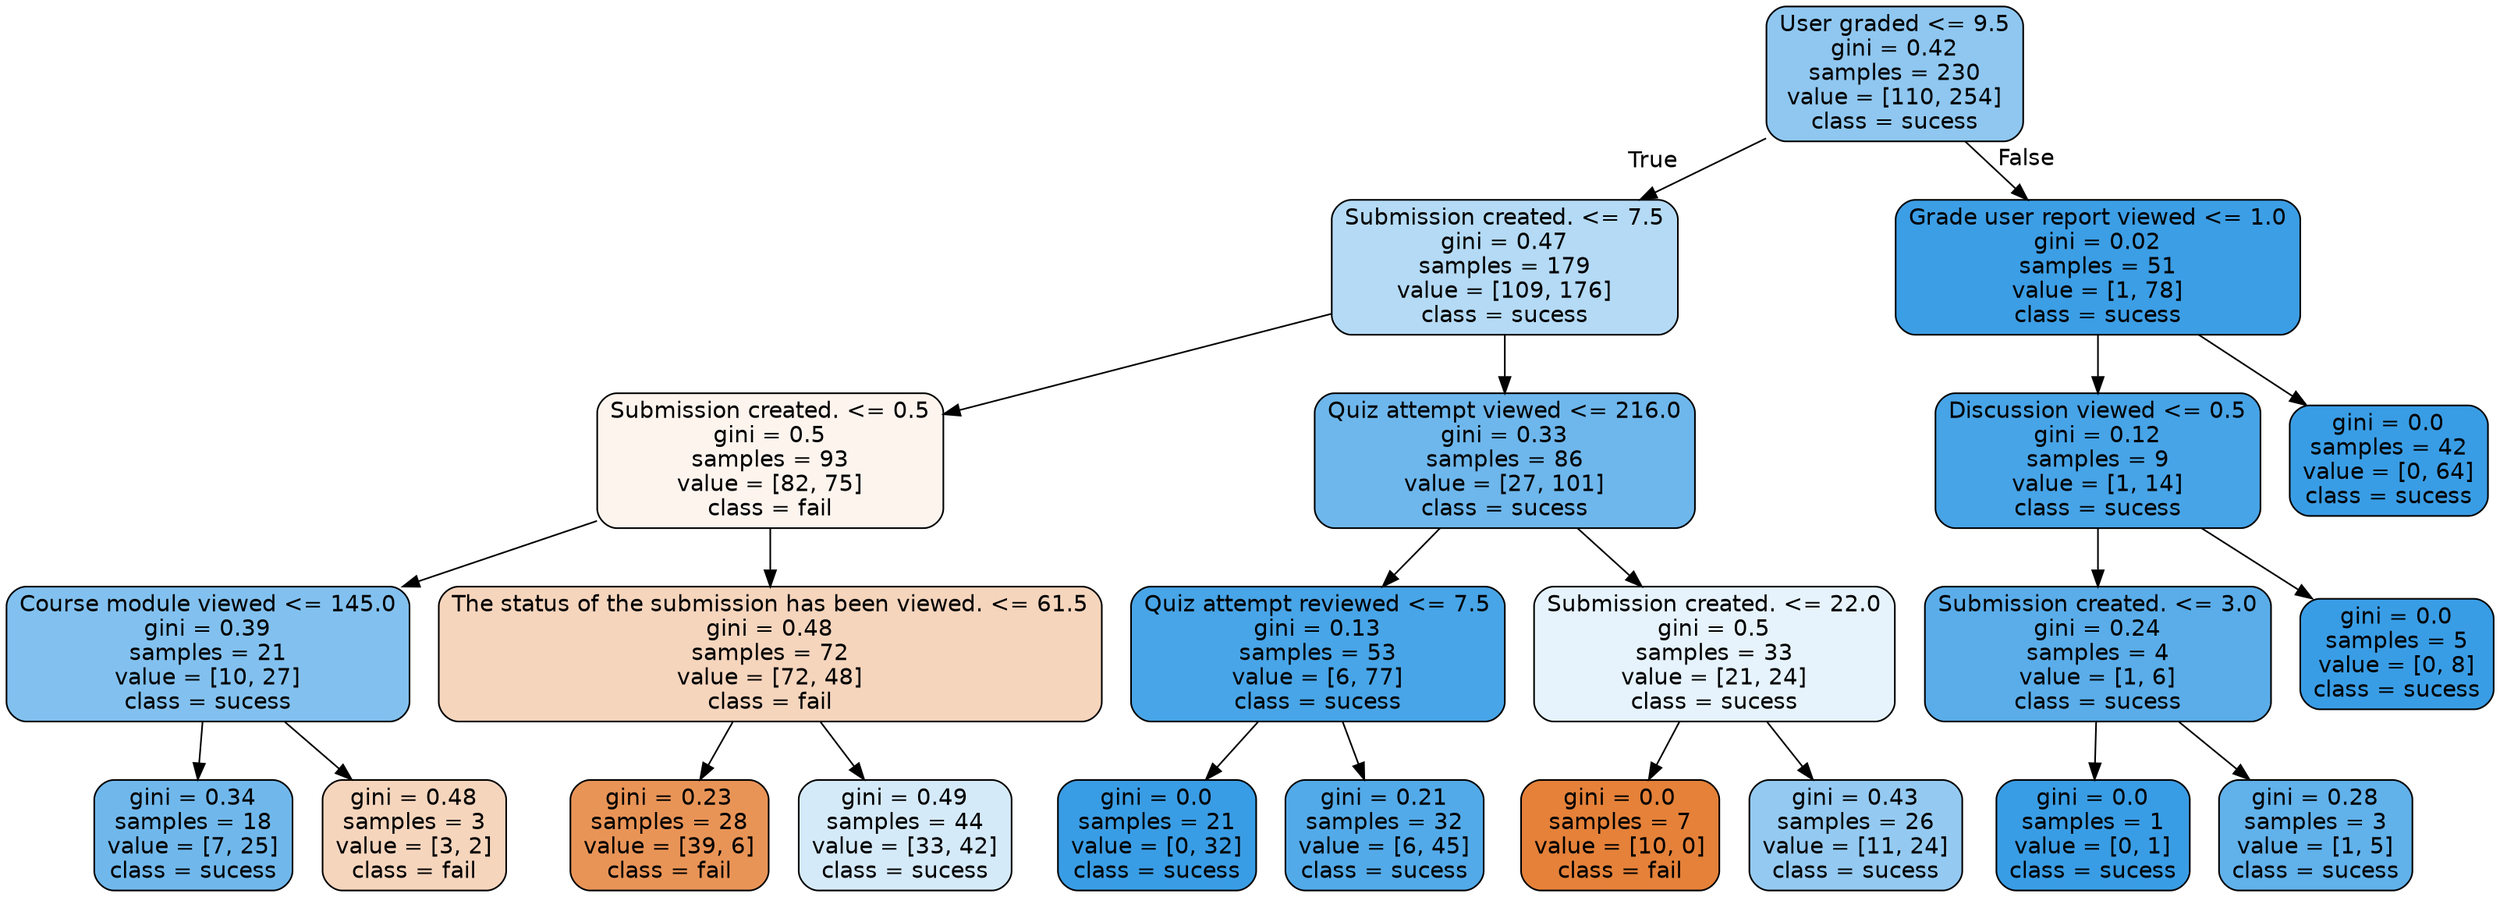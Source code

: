 digraph Tree {
node [shape=box, style="filled, rounded", color="black", fontname=helvetica] ;
edge [fontname=helvetica] ;
0 [label="User graded <= 9.5\ngini = 0.42\nsamples = 230\nvalue = [110, 254]\nclass = sucess", fillcolor="#8fc7f0"] ;
1 [label="Submission created. <= 7.5\ngini = 0.47\nsamples = 179\nvalue = [109, 176]\nclass = sucess", fillcolor="#b4daf5"] ;
0 -> 1 [labeldistance=2.5, labelangle=45, headlabel="True"] ;
2 [label="Submission created. <= 0.5\ngini = 0.5\nsamples = 93\nvalue = [82, 75]\nclass = fail", fillcolor="#fdf4ee"] ;
1 -> 2 ;
3 [label="Course module viewed <= 145.0\ngini = 0.39\nsamples = 21\nvalue = [10, 27]\nclass = sucess", fillcolor="#82c1ef"] ;
2 -> 3 ;
4 [label="gini = 0.34\nsamples = 18\nvalue = [7, 25]\nclass = sucess", fillcolor="#70b8ec"] ;
3 -> 4 ;
5 [label="gini = 0.48\nsamples = 3\nvalue = [3, 2]\nclass = fail", fillcolor="#f6d5bd"] ;
3 -> 5 ;
6 [label="The status of the submission has been viewed. <= 61.5\ngini = 0.48\nsamples = 72\nvalue = [72, 48]\nclass = fail", fillcolor="#f6d5bd"] ;
2 -> 6 ;
7 [label="gini = 0.23\nsamples = 28\nvalue = [39, 6]\nclass = fail", fillcolor="#e99457"] ;
6 -> 7 ;
8 [label="gini = 0.49\nsamples = 44\nvalue = [33, 42]\nclass = sucess", fillcolor="#d5eaf9"] ;
6 -> 8 ;
9 [label="Quiz attempt viewed <= 216.0\ngini = 0.33\nsamples = 86\nvalue = [27, 101]\nclass = sucess", fillcolor="#6eb7ec"] ;
1 -> 9 ;
10 [label="Quiz attempt reviewed <= 7.5\ngini = 0.13\nsamples = 53\nvalue = [6, 77]\nclass = sucess", fillcolor="#48a5e7"] ;
9 -> 10 ;
11 [label="gini = 0.0\nsamples = 21\nvalue = [0, 32]\nclass = sucess", fillcolor="#399de5"] ;
10 -> 11 ;
12 [label="gini = 0.21\nsamples = 32\nvalue = [6, 45]\nclass = sucess", fillcolor="#53aae8"] ;
10 -> 12 ;
13 [label="Submission created. <= 22.0\ngini = 0.5\nsamples = 33\nvalue = [21, 24]\nclass = sucess", fillcolor="#e6f3fc"] ;
9 -> 13 ;
14 [label="gini = 0.0\nsamples = 7\nvalue = [10, 0]\nclass = fail", fillcolor="#e58139"] ;
13 -> 14 ;
15 [label="gini = 0.43\nsamples = 26\nvalue = [11, 24]\nclass = sucess", fillcolor="#94caf1"] ;
13 -> 15 ;
16 [label="Grade user report viewed <= 1.0\ngini = 0.02\nsamples = 51\nvalue = [1, 78]\nclass = sucess", fillcolor="#3c9ee5"] ;
0 -> 16 [labeldistance=2.5, labelangle=-45, headlabel="False"] ;
17 [label="Discussion viewed <= 0.5\ngini = 0.12\nsamples = 9\nvalue = [1, 14]\nclass = sucess", fillcolor="#47a4e7"] ;
16 -> 17 ;
18 [label="Submission created. <= 3.0\ngini = 0.24\nsamples = 4\nvalue = [1, 6]\nclass = sucess", fillcolor="#5aade9"] ;
17 -> 18 ;
19 [label="gini = 0.0\nsamples = 1\nvalue = [0, 1]\nclass = sucess", fillcolor="#399de5"] ;
18 -> 19 ;
20 [label="gini = 0.28\nsamples = 3\nvalue = [1, 5]\nclass = sucess", fillcolor="#61b1ea"] ;
18 -> 20 ;
21 [label="gini = 0.0\nsamples = 5\nvalue = [0, 8]\nclass = sucess", fillcolor="#399de5"] ;
17 -> 21 ;
22 [label="gini = 0.0\nsamples = 42\nvalue = [0, 64]\nclass = sucess", fillcolor="#399de5"] ;
16 -> 22 ;
}